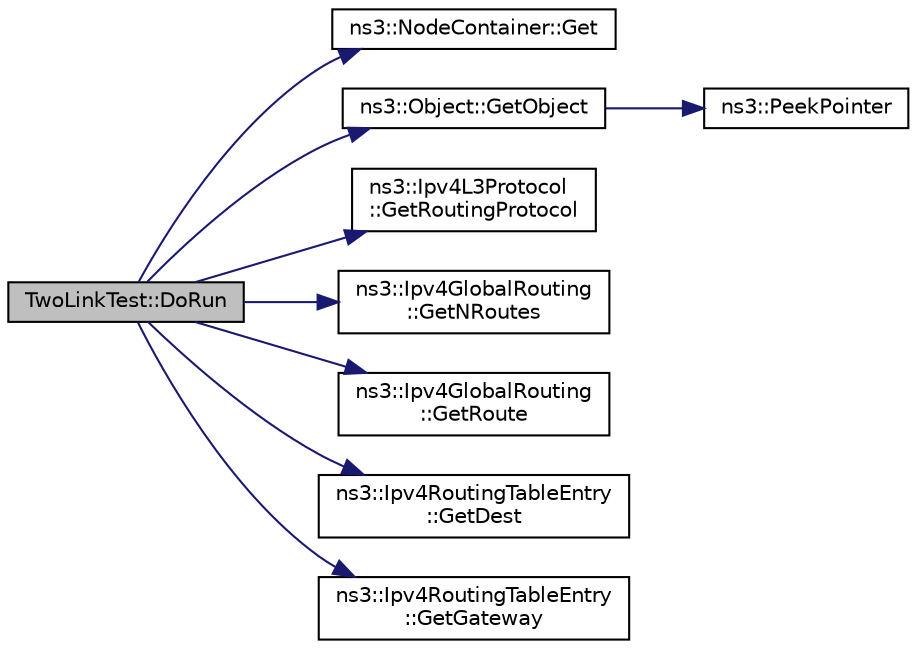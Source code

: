 digraph "TwoLinkTest::DoRun"
{
  edge [fontname="Helvetica",fontsize="10",labelfontname="Helvetica",labelfontsize="10"];
  node [fontname="Helvetica",fontsize="10",shape=record];
  rankdir="LR";
  Node1 [label="TwoLinkTest::DoRun",height=0.2,width=0.4,color="black", fillcolor="grey75", style="filled", fontcolor="black"];
  Node1 -> Node2 [color="midnightblue",fontsize="10",style="solid"];
  Node2 [label="ns3::NodeContainer::Get",height=0.2,width=0.4,color="black", fillcolor="white", style="filled",URL="$df/d97/classns3_1_1NodeContainer.html#a9ed96e2ecc22e0f5a3d4842eb9bf90bf",tooltip="Get the Ptr<Node> stored in this container at a given index. "];
  Node1 -> Node3 [color="midnightblue",fontsize="10",style="solid"];
  Node3 [label="ns3::Object::GetObject",height=0.2,width=0.4,color="black", fillcolor="white", style="filled",URL="$d9/d77/classns3_1_1Object.html#a13e18c00017096c8381eb651d5bd0783"];
  Node3 -> Node4 [color="midnightblue",fontsize="10",style="solid"];
  Node4 [label="ns3::PeekPointer",height=0.2,width=0.4,color="black", fillcolor="white", style="filled",URL="$d7/d2e/namespacens3.html#af2a7557fe9afdd98d8f6f8f6e412cf5a"];
  Node1 -> Node5 [color="midnightblue",fontsize="10",style="solid"];
  Node5 [label="ns3::Ipv4L3Protocol\l::GetRoutingProtocol",height=0.2,width=0.4,color="black", fillcolor="white", style="filled",URL="$d2/dc9/classns3_1_1Ipv4L3Protocol.html#aa1e4efbf4978299e47406895c3f4b41d",tooltip="Get the routing protocol to be used by this Ipv4 stack. "];
  Node1 -> Node6 [color="midnightblue",fontsize="10",style="solid"];
  Node6 [label="ns3::Ipv4GlobalRouting\l::GetNRoutes",height=0.2,width=0.4,color="black", fillcolor="white", style="filled",URL="$db/dff/classns3_1_1Ipv4GlobalRouting.html#abb9d2b3642272b9bd2697a5699922fa7",tooltip="Get the number of individual unicast routes that have been added to the routing table. "];
  Node1 -> Node7 [color="midnightblue",fontsize="10",style="solid"];
  Node7 [label="ns3::Ipv4GlobalRouting\l::GetRoute",height=0.2,width=0.4,color="black", fillcolor="white", style="filled",URL="$db/dff/classns3_1_1Ipv4GlobalRouting.html#accd518b9888908dbea189c1d1c73dcf1",tooltip="Get a route from the global unicast routing table. "];
  Node1 -> Node8 [color="midnightblue",fontsize="10",style="solid"];
  Node8 [label="ns3::Ipv4RoutingTableEntry\l::GetDest",height=0.2,width=0.4,color="black", fillcolor="white", style="filled",URL="$d5/d90/classns3_1_1Ipv4RoutingTableEntry.html#adcd2084c5f0261c43c059c2b981e91fa"];
  Node1 -> Node9 [color="midnightblue",fontsize="10",style="solid"];
  Node9 [label="ns3::Ipv4RoutingTableEntry\l::GetGateway",height=0.2,width=0.4,color="black", fillcolor="white", style="filled",URL="$d5/d90/classns3_1_1Ipv4RoutingTableEntry.html#a49dda51e0ba3c78bc969a9378bd15893"];
}
